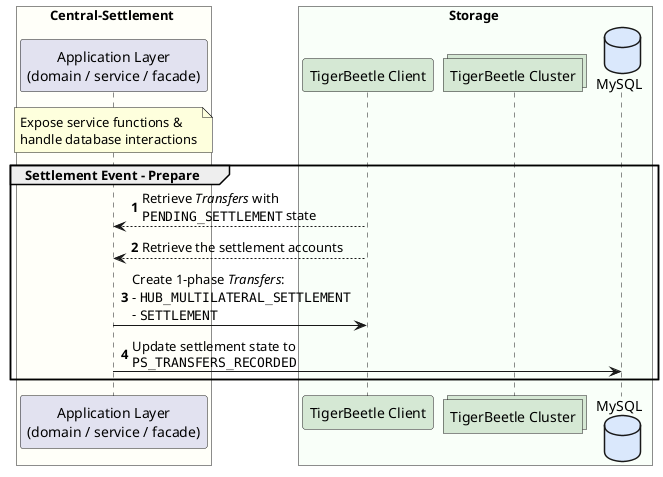 @startuml

box Central-Settlement #FFFFF9
    participant "Application Layer\n(domain / service / facade)" as cs_domain

    note over cs_domain
        Expose service functions &
        handle database interactions
    end note
end box

box Storage #F9FFF9
	participant "TigerBeetle Client" as tb_client #D5E8D4
	collections "TigerBeetle Cluster" as tb_nodes #D5E8D4
	database "MySQL" as cs_db #DAE8FC
end box

autonumber
group Settlement Event - Prepare
'group settlementTransfersPrepare Event
    cs_domain <-- tb_client : Retrieve //Transfers// with \n""PENDING_SETTLEMENT"" state
    'cs_domain -> tb_client : Retrieve list of ""PS_TRANSFERS_RECORDED"", but not ""RECEIVED_PREPARE"".PENDING_SETTLEMENT \n*//**tbLookupTransfersForWindow**// - Based on ""settlementWindowId"".
    cs_domain <-- tb_client : Retrieve the settlement accounts
    cs_domain -> tb_client : Create 1-phase //Transfers//:\n- ""HUB_MULTILATERAL_SETTLEMENT""\n- ""SETTLEMENT""
    cs_domain -> cs_db : Update settlement state to \n""PS_TRANSFERS_RECORDED""
    'cs_domain -> tb_client : Create 1-phase transfer via CS-TB interface:\n*//**tbSettlementPreparationTransfer**//\n\n1x - __""HUB_MULTILATERAL_SETTLEMENT""__:\n**//uuid()//** as ""id"",\n**//settlementTransferId//** as ""user_data"".\n\n1x - __""SETTLEMENT""__:\n**//settlementTransferId//** as ""id""\n**//orgTransferId//** as ""user_data"".
    'cs_domain -> cs_domain : Update settlement state to \n""PS_TRANSFERS_RECORDED""
    'cs_domain -> cs_domain : Determine state and counters for settlement accounts.
    'cs_domain -> cs_domain : Continue the settlement process.
end

@enduml
